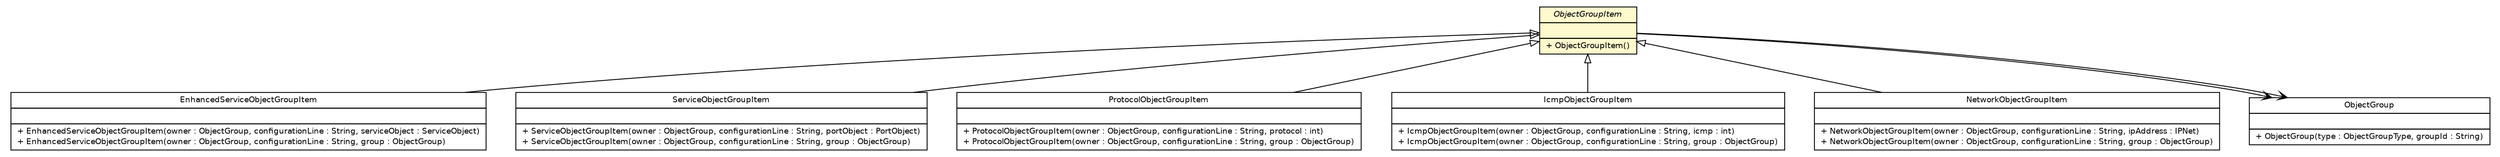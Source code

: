 #!/usr/local/bin/dot
#
# Class diagram 
# Generated by UmlGraph version 4.6 (http://www.spinellis.gr/sw/umlgraph)
#

digraph G {
	edge [fontname="Helvetica",fontsize=10,labelfontname="Helvetica",labelfontsize=10];
	node [fontname="Helvetica",fontsize=10,shape=plaintext];
	// fr.univrennes1.cri.jtacl.equipments.cisco.pix.EnhancedServiceObjectGroupItem
	c12662 [label=<<table border="0" cellborder="1" cellspacing="0" cellpadding="2" port="p" href="./EnhancedServiceObjectGroupItem.html">
		<tr><td><table border="0" cellspacing="0" cellpadding="1">
			<tr><td> EnhancedServiceObjectGroupItem </td></tr>
		</table></td></tr>
		<tr><td><table border="0" cellspacing="0" cellpadding="1">
			<tr><td align="left">  </td></tr>
		</table></td></tr>
		<tr><td><table border="0" cellspacing="0" cellpadding="1">
			<tr><td align="left"> + EnhancedServiceObjectGroupItem(owner : ObjectGroup, configurationLine : String, serviceObject : ServiceObject) </td></tr>
			<tr><td align="left"> + EnhancedServiceObjectGroupItem(owner : ObjectGroup, configurationLine : String, group : ObjectGroup) </td></tr>
		</table></td></tr>
		</table>>, fontname="Helvetica", fontcolor="black", fontsize=9.0];
	// fr.univrennes1.cri.jtacl.equipments.cisco.pix.ServiceObjectGroupItem
	c12663 [label=<<table border="0" cellborder="1" cellspacing="0" cellpadding="2" port="p" href="./ServiceObjectGroupItem.html">
		<tr><td><table border="0" cellspacing="0" cellpadding="1">
			<tr><td> ServiceObjectGroupItem </td></tr>
		</table></td></tr>
		<tr><td><table border="0" cellspacing="0" cellpadding="1">
			<tr><td align="left">  </td></tr>
		</table></td></tr>
		<tr><td><table border="0" cellspacing="0" cellpadding="1">
			<tr><td align="left"> + ServiceObjectGroupItem(owner : ObjectGroup, configurationLine : String, portObject : PortObject) </td></tr>
			<tr><td align="left"> + ServiceObjectGroupItem(owner : ObjectGroup, configurationLine : String, group : ObjectGroup) </td></tr>
		</table></td></tr>
		</table>>, fontname="Helvetica", fontcolor="black", fontsize=9.0];
	// fr.univrennes1.cri.jtacl.equipments.cisco.pix.ProtocolObjectGroupItem
	c12664 [label=<<table border="0" cellborder="1" cellspacing="0" cellpadding="2" port="p" href="./ProtocolObjectGroupItem.html">
		<tr><td><table border="0" cellspacing="0" cellpadding="1">
			<tr><td> ProtocolObjectGroupItem </td></tr>
		</table></td></tr>
		<tr><td><table border="0" cellspacing="0" cellpadding="1">
			<tr><td align="left">  </td></tr>
		</table></td></tr>
		<tr><td><table border="0" cellspacing="0" cellpadding="1">
			<tr><td align="left"> + ProtocolObjectGroupItem(owner : ObjectGroup, configurationLine : String, protocol : int) </td></tr>
			<tr><td align="left"> + ProtocolObjectGroupItem(owner : ObjectGroup, configurationLine : String, group : ObjectGroup) </td></tr>
		</table></td></tr>
		</table>>, fontname="Helvetica", fontcolor="black", fontsize=9.0];
	// fr.univrennes1.cri.jtacl.equipments.cisco.pix.IcmpObjectGroupItem
	c12665 [label=<<table border="0" cellborder="1" cellspacing="0" cellpadding="2" port="p" href="./IcmpObjectGroupItem.html">
		<tr><td><table border="0" cellspacing="0" cellpadding="1">
			<tr><td> IcmpObjectGroupItem </td></tr>
		</table></td></tr>
		<tr><td><table border="0" cellspacing="0" cellpadding="1">
			<tr><td align="left">  </td></tr>
		</table></td></tr>
		<tr><td><table border="0" cellspacing="0" cellpadding="1">
			<tr><td align="left"> + IcmpObjectGroupItem(owner : ObjectGroup, configurationLine : String, icmp : int) </td></tr>
			<tr><td align="left"> + IcmpObjectGroupItem(owner : ObjectGroup, configurationLine : String, group : ObjectGroup) </td></tr>
		</table></td></tr>
		</table>>, fontname="Helvetica", fontcolor="black", fontsize=9.0];
	// fr.univrennes1.cri.jtacl.equipments.cisco.pix.NetworkObjectGroupItem
	c12677 [label=<<table border="0" cellborder="1" cellspacing="0" cellpadding="2" port="p" href="./NetworkObjectGroupItem.html">
		<tr><td><table border="0" cellspacing="0" cellpadding="1">
			<tr><td> NetworkObjectGroupItem </td></tr>
		</table></td></tr>
		<tr><td><table border="0" cellspacing="0" cellpadding="1">
			<tr><td align="left">  </td></tr>
		</table></td></tr>
		<tr><td><table border="0" cellspacing="0" cellpadding="1">
			<tr><td align="left"> + NetworkObjectGroupItem(owner : ObjectGroup, configurationLine : String, ipAddress : IPNet) </td></tr>
			<tr><td align="left"> + NetworkObjectGroupItem(owner : ObjectGroup, configurationLine : String, group : ObjectGroup) </td></tr>
		</table></td></tr>
		</table>>, fontname="Helvetica", fontcolor="black", fontsize=9.0];
	// fr.univrennes1.cri.jtacl.equipments.cisco.pix.ObjectGroup
	c12682 [label=<<table border="0" cellborder="1" cellspacing="0" cellpadding="2" port="p" href="./ObjectGroup.html">
		<tr><td><table border="0" cellspacing="0" cellpadding="1">
			<tr><td> ObjectGroup </td></tr>
		</table></td></tr>
		<tr><td><table border="0" cellspacing="0" cellpadding="1">
			<tr><td align="left">  </td></tr>
		</table></td></tr>
		<tr><td><table border="0" cellspacing="0" cellpadding="1">
			<tr><td align="left"> + ObjectGroup(type : ObjectGroupType, groupId : String) </td></tr>
		</table></td></tr>
		</table>>, fontname="Helvetica", fontcolor="black", fontsize=9.0];
	// fr.univrennes1.cri.jtacl.equipments.cisco.pix.ObjectGroupItem
	c12684 [label=<<table border="0" cellborder="1" cellspacing="0" cellpadding="2" port="p" bgcolor="lemonChiffon" href="./ObjectGroupItem.html">
		<tr><td><table border="0" cellspacing="0" cellpadding="1">
			<tr><td><font face="Helvetica-Oblique"> ObjectGroupItem </font></td></tr>
		</table></td></tr>
		<tr><td><table border="0" cellspacing="0" cellpadding="1">
			<tr><td align="left">  </td></tr>
		</table></td></tr>
		<tr><td><table border="0" cellspacing="0" cellpadding="1">
			<tr><td align="left"> + ObjectGroupItem() </td></tr>
		</table></td></tr>
		</table>>, fontname="Helvetica", fontcolor="black", fontsize=9.0];
	//fr.univrennes1.cri.jtacl.equipments.cisco.pix.EnhancedServiceObjectGroupItem extends fr.univrennes1.cri.jtacl.equipments.cisco.pix.ObjectGroupItem
	c12684:p -> c12662:p [dir=back,arrowtail=empty];
	//fr.univrennes1.cri.jtacl.equipments.cisco.pix.ServiceObjectGroupItem extends fr.univrennes1.cri.jtacl.equipments.cisco.pix.ObjectGroupItem
	c12684:p -> c12663:p [dir=back,arrowtail=empty];
	//fr.univrennes1.cri.jtacl.equipments.cisco.pix.ProtocolObjectGroupItem extends fr.univrennes1.cri.jtacl.equipments.cisco.pix.ObjectGroupItem
	c12684:p -> c12664:p [dir=back,arrowtail=empty];
	//fr.univrennes1.cri.jtacl.equipments.cisco.pix.IcmpObjectGroupItem extends fr.univrennes1.cri.jtacl.equipments.cisco.pix.ObjectGroupItem
	c12684:p -> c12665:p [dir=back,arrowtail=empty];
	//fr.univrennes1.cri.jtacl.equipments.cisco.pix.NetworkObjectGroupItem extends fr.univrennes1.cri.jtacl.equipments.cisco.pix.ObjectGroupItem
	c12684:p -> c12677:p [dir=back,arrowtail=empty];
	// fr.univrennes1.cri.jtacl.equipments.cisco.pix.ObjectGroupItem NAVASSOC fr.univrennes1.cri.jtacl.equipments.cisco.pix.ObjectGroup
	c12684:p -> c12682:p [taillabel="", label="", headlabel="", fontname="Helvetica", fontcolor="black", fontsize=10.0, color="black", arrowhead=open];
	// fr.univrennes1.cri.jtacl.equipments.cisco.pix.ObjectGroupItem NAVASSOC fr.univrennes1.cri.jtacl.equipments.cisco.pix.ObjectGroup
	c12684:p -> c12682:p [taillabel="", label="", headlabel="", fontname="Helvetica", fontcolor="black", fontsize=10.0, color="black", arrowhead=open];
}

